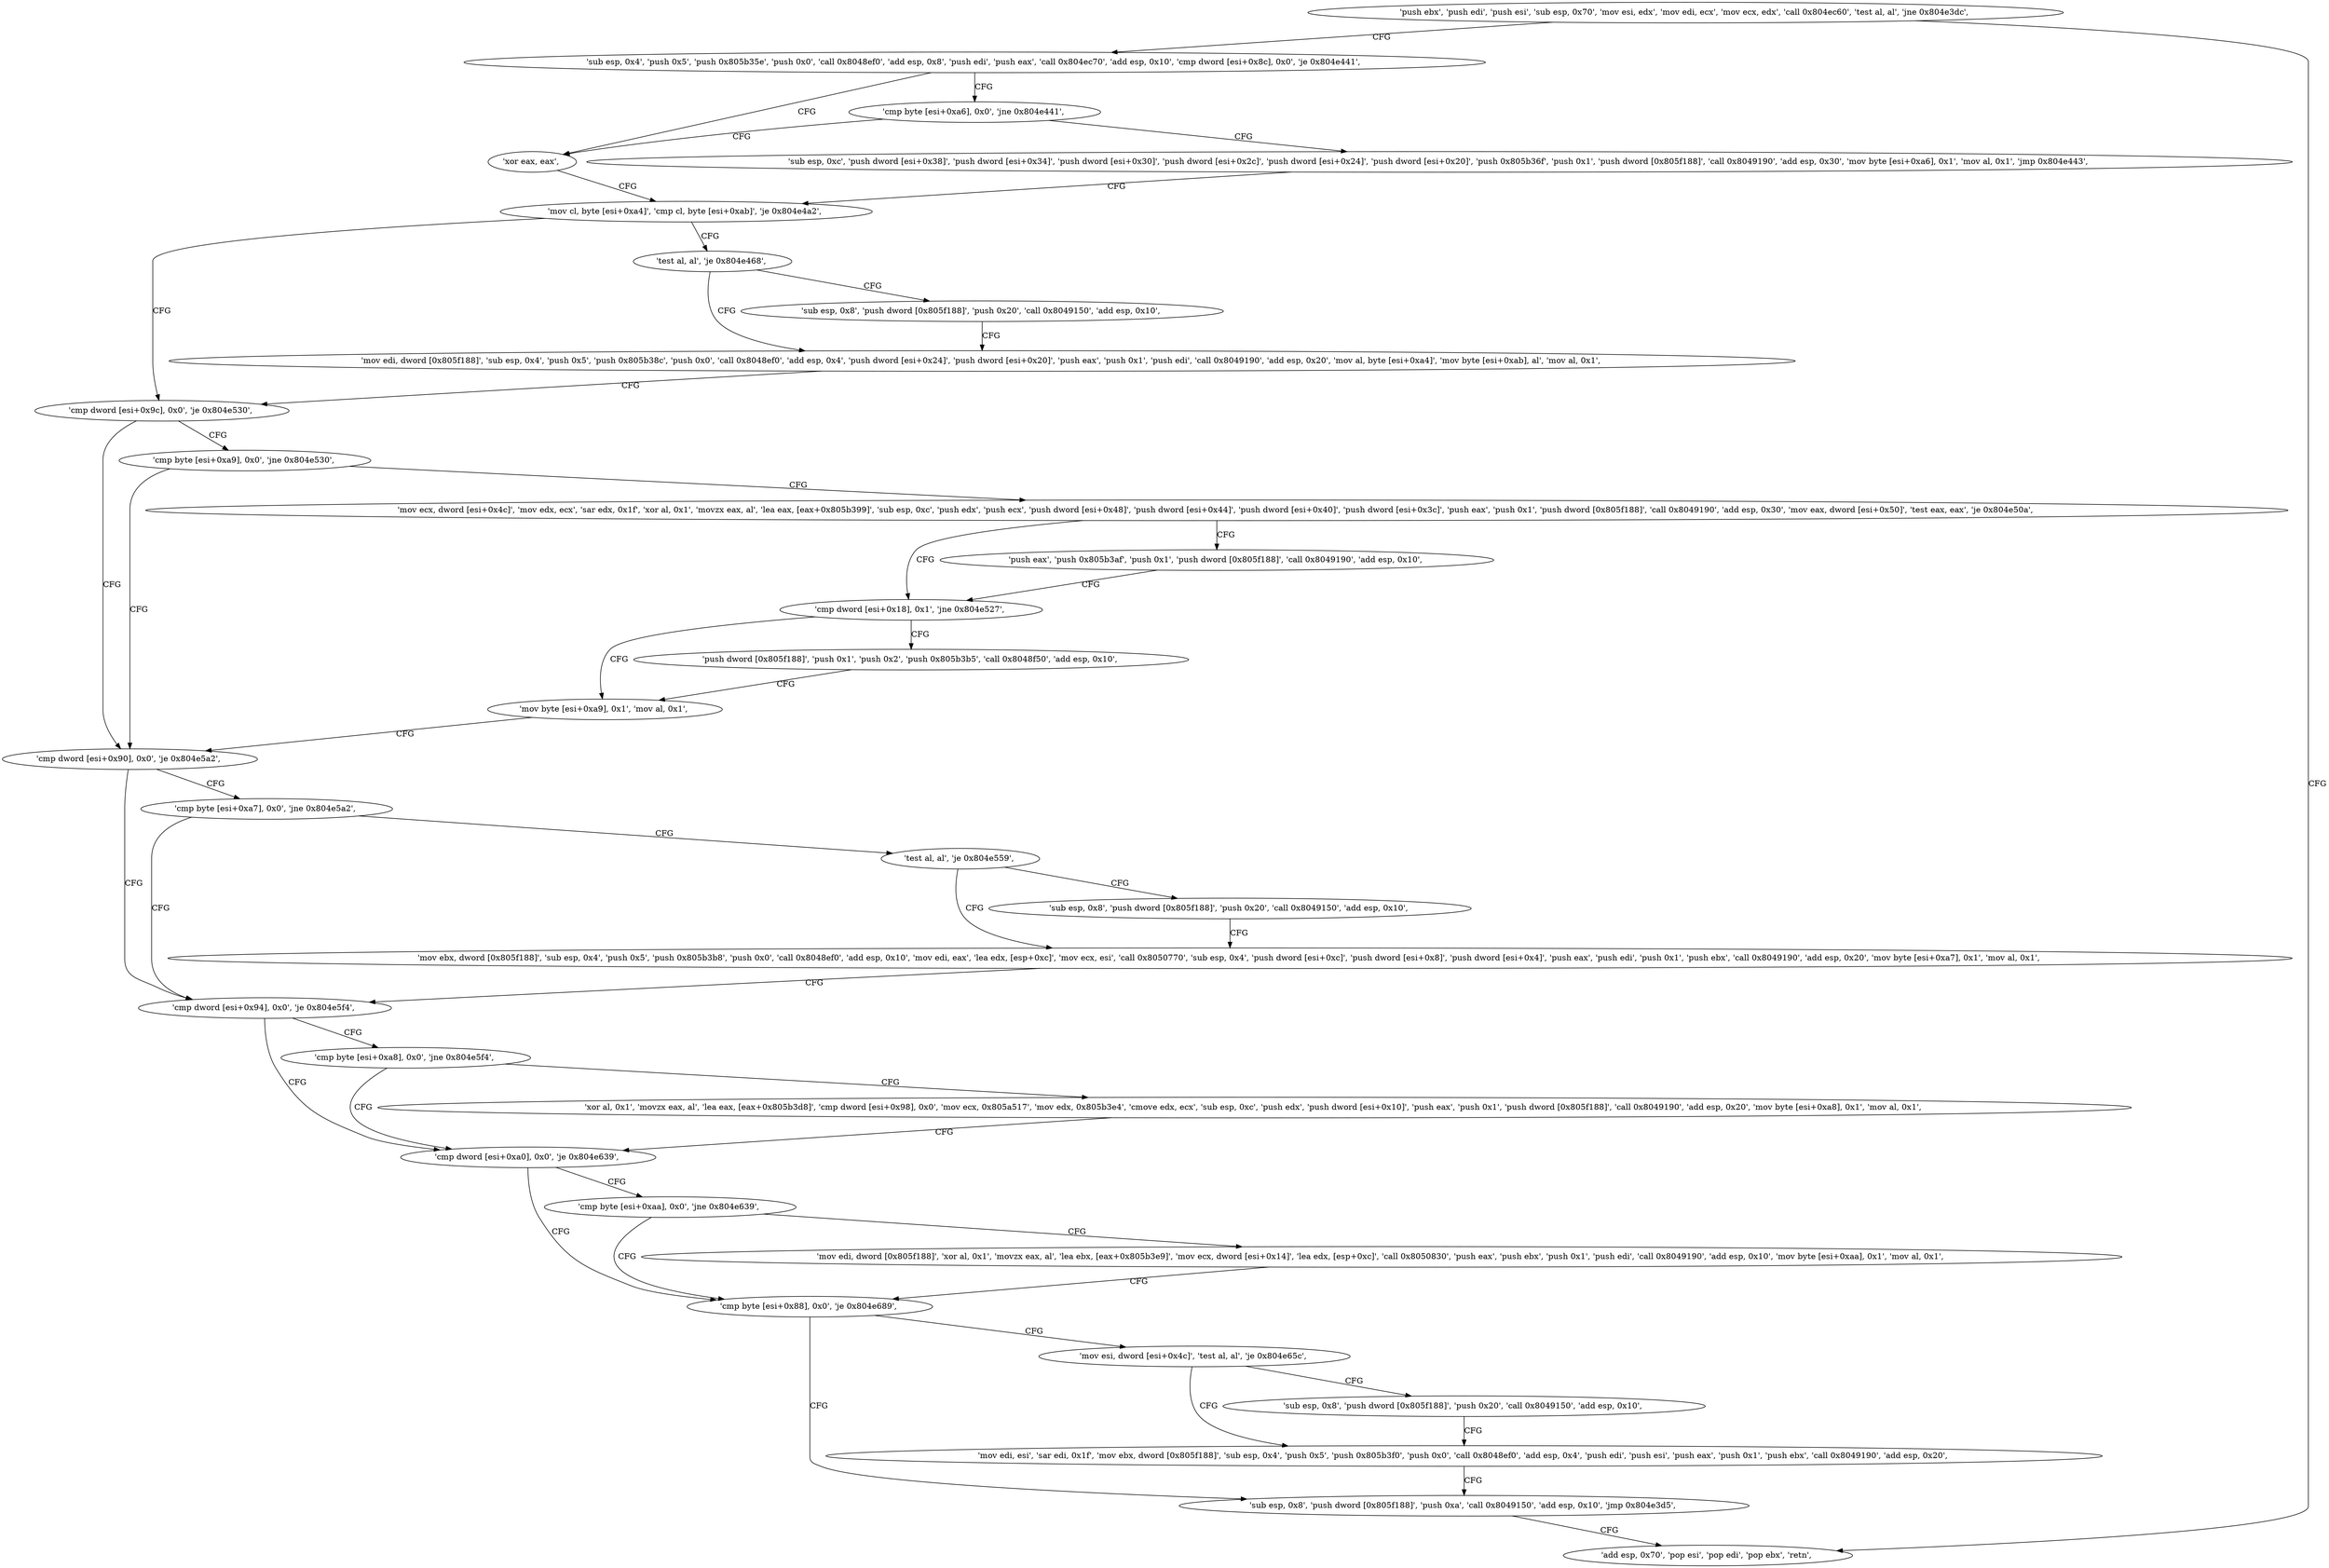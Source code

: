 digraph "func" {
"134538176" [label = "'push ebx', 'push edi', 'push esi', 'sub esp, 0x70', 'mov esi, edx', 'mov edi, ecx', 'mov ecx, edx', 'call 0x804ec60', 'test al, al', 'jne 0x804e3dc', " ]
"134538204" [label = "'sub esp, 0x4', 'push 0x5', 'push 0x805b35e', 'push 0x0', 'call 0x8048ef0', 'add esp, 0x8', 'push edi', 'push eax', 'call 0x804ec70', 'add esp, 0x10', 'cmp dword [esi+0x8c], 0x0', 'je 0x804e441', " ]
"134538197" [label = "'add esp, 0x70', 'pop esi', 'pop edi', 'pop ebx', 'retn', " ]
"134538305" [label = "'xor eax, eax', " ]
"134538243" [label = "'cmp byte [esi+0xa6], 0x0', 'jne 0x804e441', " ]
"134538307" [label = "'mov cl, byte [esi+0xa4]', 'cmp cl, byte [esi+0xab]', 'je 0x804e4a2', " ]
"134538252" [label = "'sub esp, 0xc', 'push dword [esi+0x38]', 'push dword [esi+0x34]', 'push dword [esi+0x30]', 'push dword [esi+0x2c]', 'push dword [esi+0x24]', 'push dword [esi+0x20]', 'push 0x805b36f', 'push 0x1', 'push dword [0x805f188]', 'call 0x8049190', 'add esp, 0x30', 'mov byte [esi+0xa6], 0x1', 'mov al, 0x1', 'jmp 0x804e443', " ]
"134538402" [label = "'cmp dword [esi+0x9c], 0x0', 'je 0x804e530', " ]
"134538544" [label = "'cmp dword [esi+0x90], 0x0', 'je 0x804e5a2', " ]
"134538415" [label = "'cmp byte [esi+0xa9], 0x0', 'jne 0x804e530', " ]
"134538321" [label = "'test al, al', 'je 0x804e468', " ]
"134538344" [label = "'mov edi, dword [0x805f188]', 'sub esp, 0x4', 'push 0x5', 'push 0x805b38c', 'push 0x0', 'call 0x8048ef0', 'add esp, 0x4', 'push dword [esi+0x24]', 'push dword [esi+0x20]', 'push eax', 'push 0x1', 'push edi', 'call 0x8049190', 'add esp, 0x20', 'mov al, byte [esi+0xa4]', 'mov byte [esi+0xab], al', 'mov al, 0x1', " ]
"134538325" [label = "'sub esp, 0x8', 'push dword [0x805f188]', 'push 0x20', 'call 0x8049150', 'add esp, 0x10', " ]
"134538658" [label = "'cmp dword [esi+0x94], 0x0', 'je 0x804e5f4', " ]
"134538553" [label = "'cmp byte [esi+0xa7], 0x0', 'jne 0x804e5a2', " ]
"134538424" [label = "'mov ecx, dword [esi+0x4c]', 'mov edx, ecx', 'sar edx, 0x1f', 'xor al, 0x1', 'movzx eax, al', 'lea eax, [eax+0x805b399]', 'sub esp, 0xc', 'push edx', 'push ecx', 'push dword [esi+0x48]', 'push dword [esi+0x44]', 'push dword [esi+0x40]', 'push dword [esi+0x3c]', 'push eax', 'push 0x1', 'push dword [0x805f188]', 'call 0x8049190', 'add esp, 0x30', 'mov eax, dword [esi+0x50]', 'test eax, eax', 'je 0x804e50a', " ]
"134538740" [label = "'cmp dword [esi+0xa0], 0x0', 'je 0x804e639', " ]
"134538667" [label = "'cmp byte [esi+0xa8], 0x0', 'jne 0x804e5f4', " ]
"134538562" [label = "'test al, al', 'je 0x804e559', " ]
"134538506" [label = "'cmp dword [esi+0x18], 0x1', 'jne 0x804e527', " ]
"134538484" [label = "'push eax', 'push 0x805b3af', 'push 0x1', 'push dword [0x805f188]', 'call 0x8049190', 'add esp, 0x10', " ]
"134538809" [label = "'cmp byte [esi+0x88], 0x0', 'je 0x804e689', " ]
"134538749" [label = "'cmp byte [esi+0xaa], 0x0', 'jne 0x804e639', " ]
"134538676" [label = "'xor al, 0x1', 'movzx eax, al', 'lea eax, [eax+0x805b3d8]', 'cmp dword [esi+0x98], 0x0', 'mov ecx, 0x805a517', 'mov edx, 0x805b3e4', 'cmove edx, ecx', 'sub esp, 0xc', 'push edx', 'push dword [esi+0x10]', 'push eax', 'push 0x1', 'push dword [0x805f188]', 'call 0x8049190', 'add esp, 0x20', 'mov byte [esi+0xa8], 0x1', 'mov al, 0x1', " ]
"134538585" [label = "'mov ebx, dword [0x805f188]', 'sub esp, 0x4', 'push 0x5', 'push 0x805b3b8', 'push 0x0', 'call 0x8048ef0', 'add esp, 0x10', 'mov edi, eax', 'lea edx, [esp+0xc]', 'mov ecx, esi', 'call 0x8050770', 'sub esp, 0x4', 'push dword [esi+0xc]', 'push dword [esi+0x8]', 'push dword [esi+0x4]', 'push eax', 'push edi', 'push 0x1', 'push ebx', 'call 0x8049190', 'add esp, 0x20', 'mov byte [esi+0xa7], 0x1', 'mov al, 0x1', " ]
"134538566" [label = "'sub esp, 0x8', 'push dword [0x805f188]', 'push 0x20', 'call 0x8049150', 'add esp, 0x10', " ]
"134538535" [label = "'mov byte [esi+0xa9], 0x1', 'mov al, 0x1', " ]
"134538512" [label = "'push dword [0x805f188]', 'push 0x1', 'push 0x2', 'push 0x805b3b5', 'call 0x8048f50', 'add esp, 0x10', " ]
"134538889" [label = "'sub esp, 0x8', 'push dword [0x805f188]', 'push 0xa', 'call 0x8049150', 'add esp, 0x10', 'jmp 0x804e3d5', " ]
"134538818" [label = "'mov esi, dword [esi+0x4c]', 'test al, al', 'je 0x804e65c', " ]
"134538758" [label = "'mov edi, dword [0x805f188]', 'xor al, 0x1', 'movzx eax, al', 'lea ebx, [eax+0x805b3e9]', 'mov ecx, dword [esi+0x14]', 'lea edx, [esp+0xc]', 'call 0x8050830', 'push eax', 'push ebx', 'push 0x1', 'push edi', 'call 0x8049190', 'add esp, 0x10', 'mov byte [esi+0xaa], 0x1', 'mov al, 0x1', " ]
"134538844" [label = "'mov edi, esi', 'sar edi, 0x1f', 'mov ebx, dword [0x805f188]', 'sub esp, 0x4', 'push 0x5', 'push 0x805b3f0', 'push 0x0', 'call 0x8048ef0', 'add esp, 0x4', 'push edi', 'push esi', 'push eax', 'push 0x1', 'push ebx', 'call 0x8049190', 'add esp, 0x20', " ]
"134538825" [label = "'sub esp, 0x8', 'push dword [0x805f188]', 'push 0x20', 'call 0x8049150', 'add esp, 0x10', " ]
"134538176" -> "134538204" [ label = "CFG" ]
"134538176" -> "134538197" [ label = "CFG" ]
"134538204" -> "134538305" [ label = "CFG" ]
"134538204" -> "134538243" [ label = "CFG" ]
"134538305" -> "134538307" [ label = "CFG" ]
"134538243" -> "134538305" [ label = "CFG" ]
"134538243" -> "134538252" [ label = "CFG" ]
"134538307" -> "134538402" [ label = "CFG" ]
"134538307" -> "134538321" [ label = "CFG" ]
"134538252" -> "134538307" [ label = "CFG" ]
"134538402" -> "134538544" [ label = "CFG" ]
"134538402" -> "134538415" [ label = "CFG" ]
"134538544" -> "134538658" [ label = "CFG" ]
"134538544" -> "134538553" [ label = "CFG" ]
"134538415" -> "134538544" [ label = "CFG" ]
"134538415" -> "134538424" [ label = "CFG" ]
"134538321" -> "134538344" [ label = "CFG" ]
"134538321" -> "134538325" [ label = "CFG" ]
"134538344" -> "134538402" [ label = "CFG" ]
"134538325" -> "134538344" [ label = "CFG" ]
"134538658" -> "134538740" [ label = "CFG" ]
"134538658" -> "134538667" [ label = "CFG" ]
"134538553" -> "134538658" [ label = "CFG" ]
"134538553" -> "134538562" [ label = "CFG" ]
"134538424" -> "134538506" [ label = "CFG" ]
"134538424" -> "134538484" [ label = "CFG" ]
"134538740" -> "134538809" [ label = "CFG" ]
"134538740" -> "134538749" [ label = "CFG" ]
"134538667" -> "134538740" [ label = "CFG" ]
"134538667" -> "134538676" [ label = "CFG" ]
"134538562" -> "134538585" [ label = "CFG" ]
"134538562" -> "134538566" [ label = "CFG" ]
"134538506" -> "134538535" [ label = "CFG" ]
"134538506" -> "134538512" [ label = "CFG" ]
"134538484" -> "134538506" [ label = "CFG" ]
"134538809" -> "134538889" [ label = "CFG" ]
"134538809" -> "134538818" [ label = "CFG" ]
"134538749" -> "134538809" [ label = "CFG" ]
"134538749" -> "134538758" [ label = "CFG" ]
"134538676" -> "134538740" [ label = "CFG" ]
"134538585" -> "134538658" [ label = "CFG" ]
"134538566" -> "134538585" [ label = "CFG" ]
"134538535" -> "134538544" [ label = "CFG" ]
"134538512" -> "134538535" [ label = "CFG" ]
"134538889" -> "134538197" [ label = "CFG" ]
"134538818" -> "134538844" [ label = "CFG" ]
"134538818" -> "134538825" [ label = "CFG" ]
"134538758" -> "134538809" [ label = "CFG" ]
"134538844" -> "134538889" [ label = "CFG" ]
"134538825" -> "134538844" [ label = "CFG" ]
}
